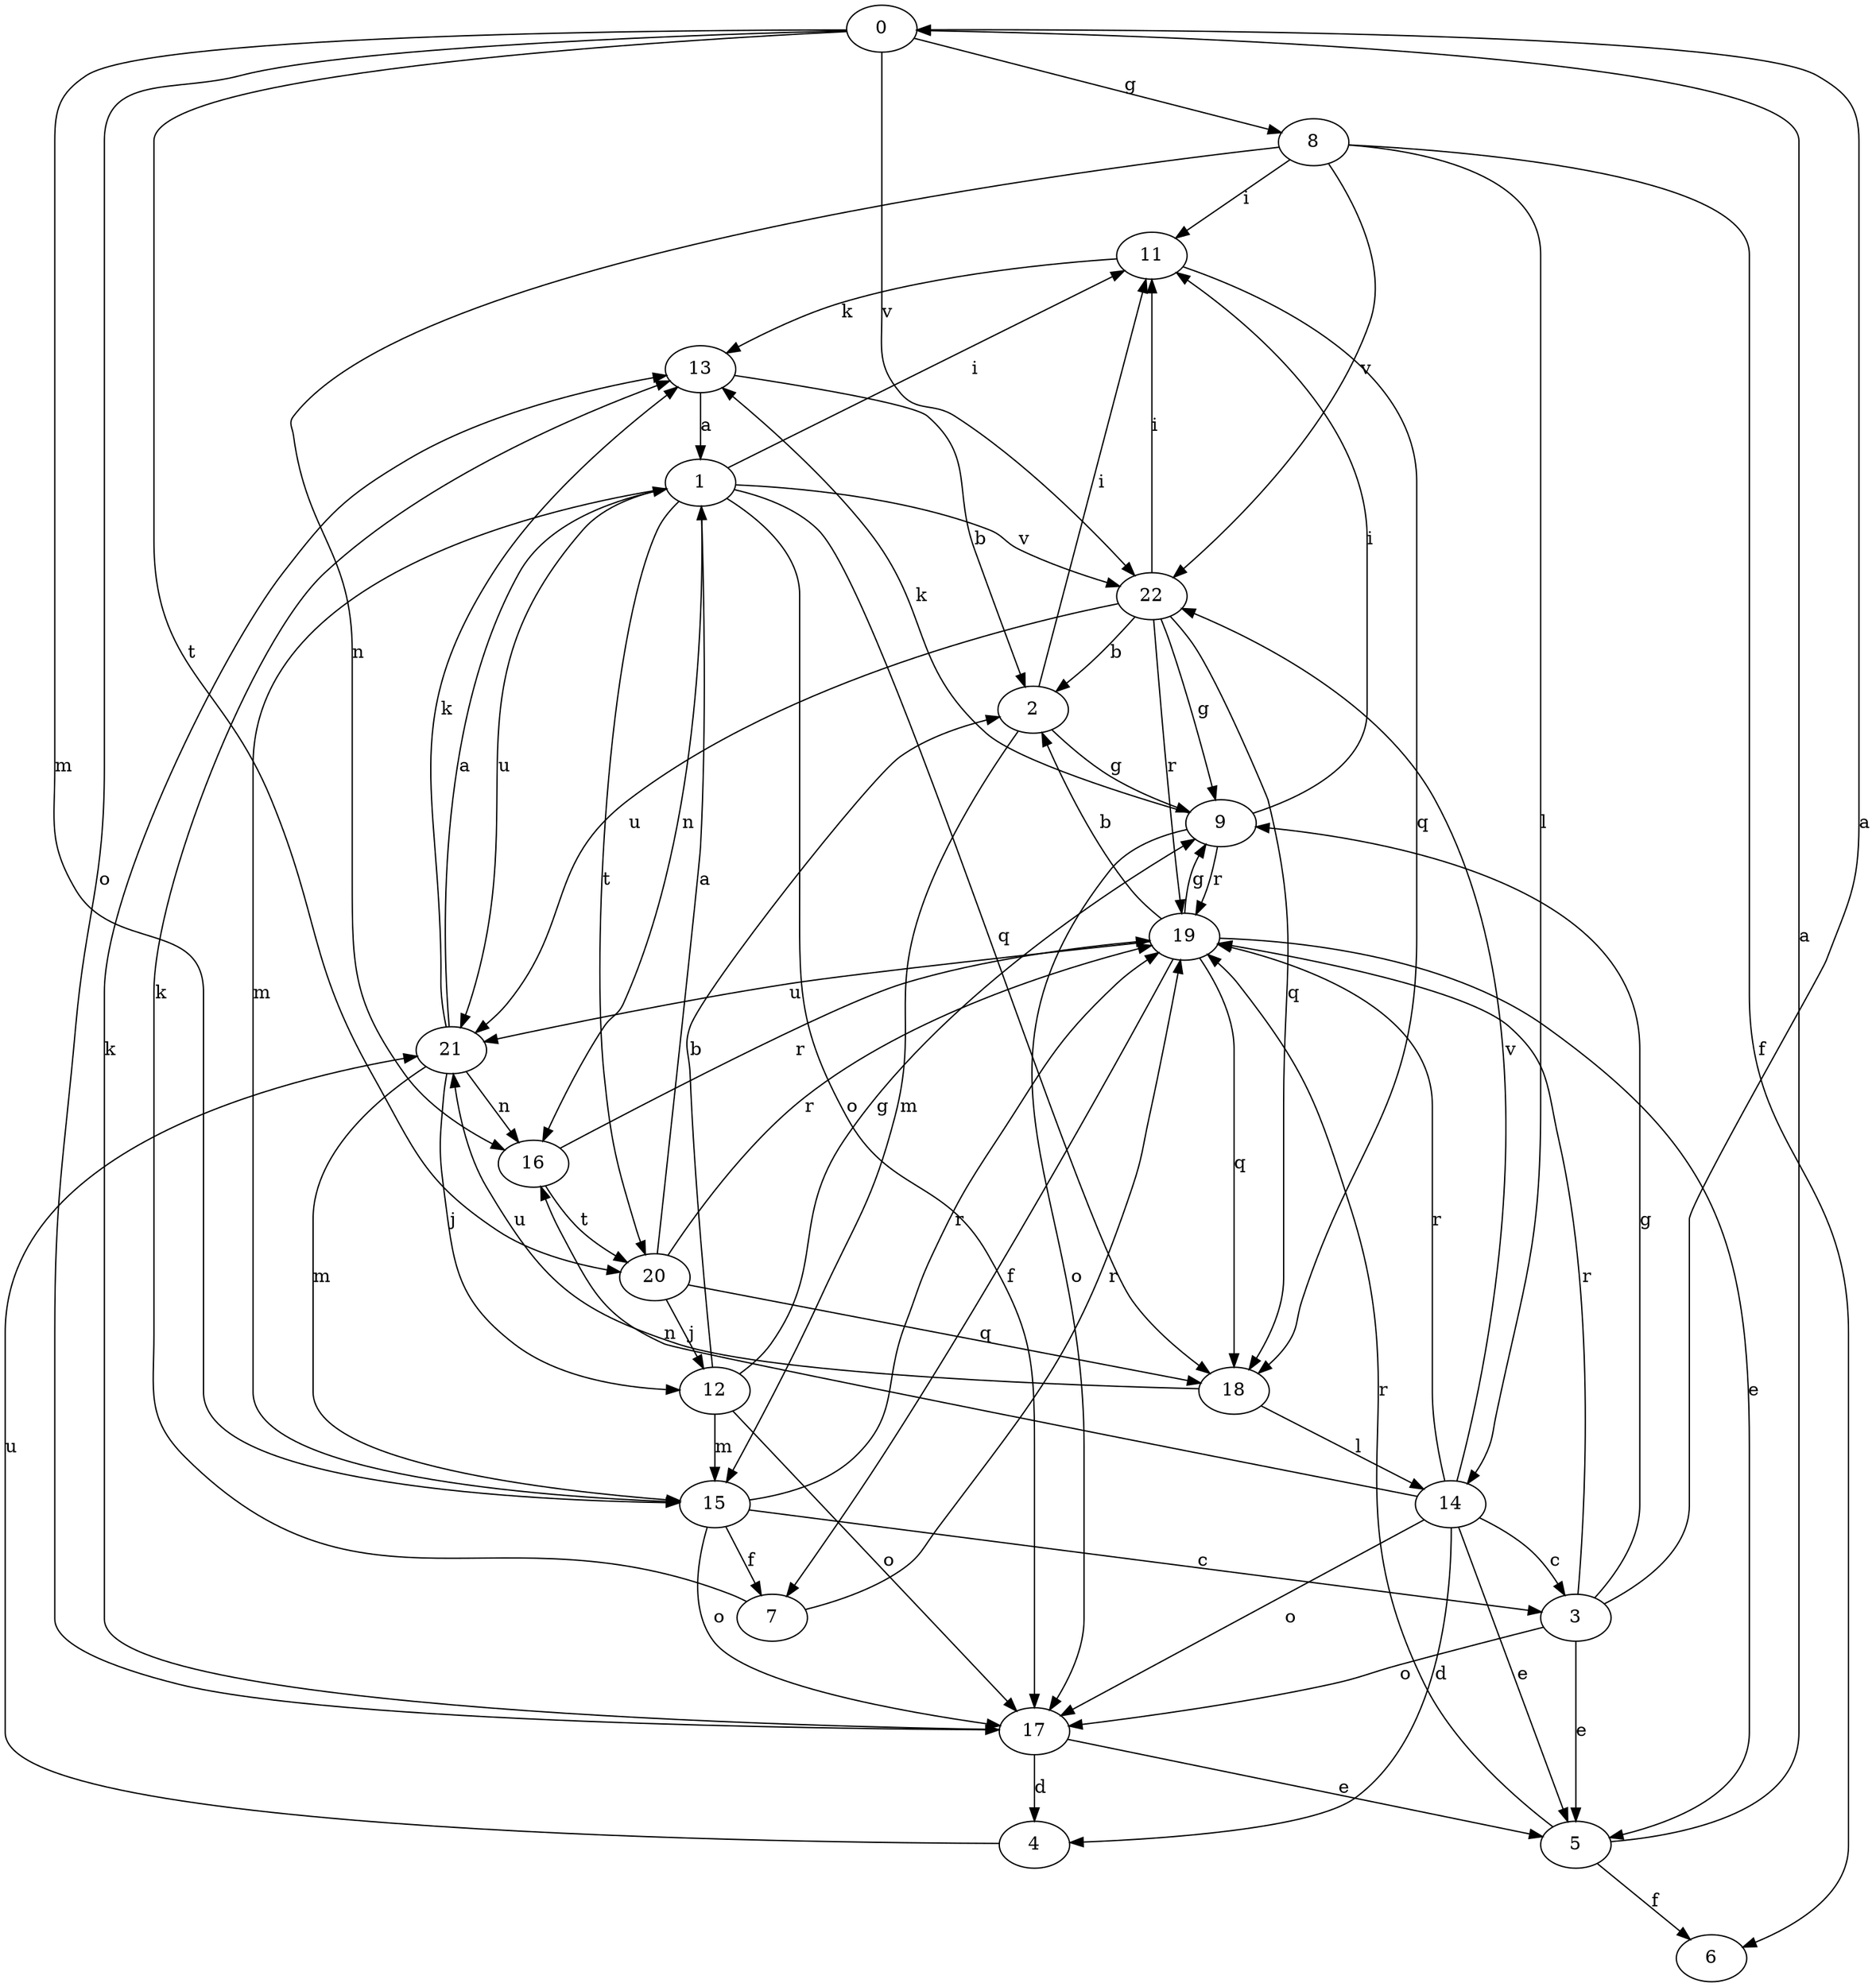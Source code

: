 strict digraph  {
0;
1;
2;
3;
4;
5;
6;
7;
8;
9;
11;
12;
13;
14;
15;
16;
17;
18;
19;
20;
21;
22;
0 -> 8  [label=g];
0 -> 15  [label=m];
0 -> 17  [label=o];
0 -> 20  [label=t];
0 -> 22  [label=v];
1 -> 11  [label=i];
1 -> 15  [label=m];
1 -> 16  [label=n];
1 -> 17  [label=o];
1 -> 18  [label=q];
1 -> 20  [label=t];
1 -> 21  [label=u];
1 -> 22  [label=v];
2 -> 9  [label=g];
2 -> 11  [label=i];
2 -> 15  [label=m];
3 -> 0  [label=a];
3 -> 5  [label=e];
3 -> 9  [label=g];
3 -> 17  [label=o];
3 -> 19  [label=r];
4 -> 21  [label=u];
5 -> 0  [label=a];
5 -> 6  [label=f];
5 -> 19  [label=r];
7 -> 13  [label=k];
7 -> 19  [label=r];
8 -> 6  [label=f];
8 -> 11  [label=i];
8 -> 14  [label=l];
8 -> 16  [label=n];
8 -> 22  [label=v];
9 -> 11  [label=i];
9 -> 13  [label=k];
9 -> 17  [label=o];
9 -> 19  [label=r];
11 -> 13  [label=k];
11 -> 18  [label=q];
12 -> 2  [label=b];
12 -> 9  [label=g];
12 -> 15  [label=m];
12 -> 17  [label=o];
13 -> 1  [label=a];
13 -> 2  [label=b];
14 -> 3  [label=c];
14 -> 4  [label=d];
14 -> 5  [label=e];
14 -> 16  [label=n];
14 -> 17  [label=o];
14 -> 19  [label=r];
14 -> 22  [label=v];
15 -> 3  [label=c];
15 -> 7  [label=f];
15 -> 17  [label=o];
15 -> 19  [label=r];
16 -> 19  [label=r];
16 -> 20  [label=t];
17 -> 4  [label=d];
17 -> 5  [label=e];
17 -> 13  [label=k];
18 -> 14  [label=l];
18 -> 21  [label=u];
19 -> 2  [label=b];
19 -> 5  [label=e];
19 -> 7  [label=f];
19 -> 9  [label=g];
19 -> 18  [label=q];
19 -> 21  [label=u];
20 -> 1  [label=a];
20 -> 12  [label=j];
20 -> 18  [label=q];
20 -> 19  [label=r];
21 -> 1  [label=a];
21 -> 12  [label=j];
21 -> 13  [label=k];
21 -> 15  [label=m];
21 -> 16  [label=n];
22 -> 2  [label=b];
22 -> 9  [label=g];
22 -> 11  [label=i];
22 -> 18  [label=q];
22 -> 19  [label=r];
22 -> 21  [label=u];
}
